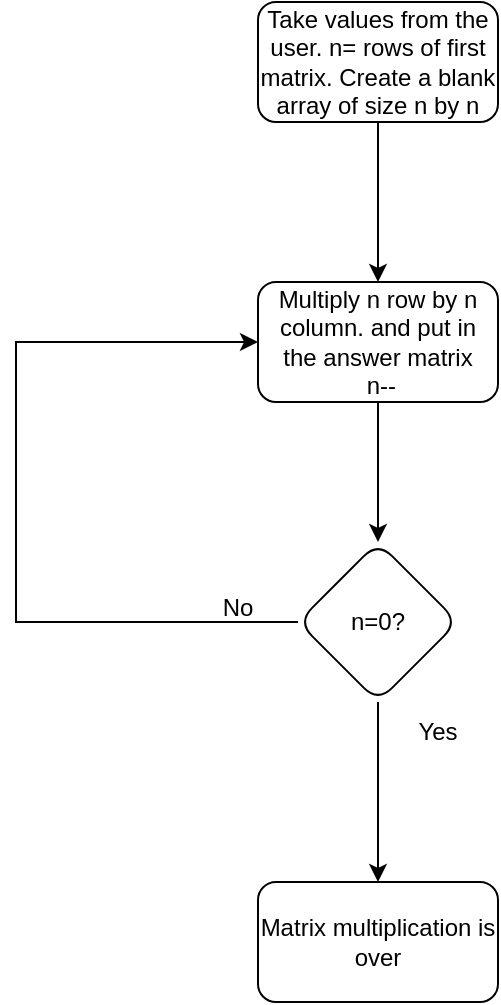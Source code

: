 <mxfile version="16.2.6" type="github">
  <diagram id="C5RBs43oDa-KdzZeNtuy" name="Page-1">
    <mxGraphModel dx="1018" dy="691" grid="1" gridSize="10" guides="1" tooltips="1" connect="1" arrows="1" fold="1" page="1" pageScale="1" pageWidth="827" pageHeight="1169" math="0" shadow="0">
      <root>
        <mxCell id="WIyWlLk6GJQsqaUBKTNV-0" />
        <mxCell id="WIyWlLk6GJQsqaUBKTNV-1" parent="WIyWlLk6GJQsqaUBKTNV-0" />
        <mxCell id="RuFuLWjabWopFW9vj4ai-2" value="" style="edgeStyle=orthogonalEdgeStyle;rounded=0;orthogonalLoop=1;jettySize=auto;html=1;" edge="1" parent="WIyWlLk6GJQsqaUBKTNV-1" source="RuFuLWjabWopFW9vj4ai-0" target="RuFuLWjabWopFW9vj4ai-1">
          <mxGeometry relative="1" as="geometry" />
        </mxCell>
        <mxCell id="RuFuLWjabWopFW9vj4ai-0" value="Take values from the user. n= rows of first matrix. Create a blank array of size n by n" style="rounded=1;whiteSpace=wrap;html=1;" vertex="1" parent="WIyWlLk6GJQsqaUBKTNV-1">
          <mxGeometry x="351" y="330" width="120" height="60" as="geometry" />
        </mxCell>
        <mxCell id="RuFuLWjabWopFW9vj4ai-4" value="" style="edgeStyle=orthogonalEdgeStyle;rounded=0;orthogonalLoop=1;jettySize=auto;html=1;" edge="1" parent="WIyWlLk6GJQsqaUBKTNV-1" source="RuFuLWjabWopFW9vj4ai-1" target="RuFuLWjabWopFW9vj4ai-3">
          <mxGeometry relative="1" as="geometry" />
        </mxCell>
        <mxCell id="RuFuLWjabWopFW9vj4ai-1" value="Multiply n row by n column. and put in the answer matrix&lt;br&gt;&amp;nbsp;n--" style="whiteSpace=wrap;html=1;rounded=1;" vertex="1" parent="WIyWlLk6GJQsqaUBKTNV-1">
          <mxGeometry x="351" y="470" width="120" height="60" as="geometry" />
        </mxCell>
        <mxCell id="RuFuLWjabWopFW9vj4ai-5" style="edgeStyle=orthogonalEdgeStyle;rounded=0;orthogonalLoop=1;jettySize=auto;html=1;entryX=0;entryY=0.5;entryDx=0;entryDy=0;" edge="1" parent="WIyWlLk6GJQsqaUBKTNV-1" source="RuFuLWjabWopFW9vj4ai-3" target="RuFuLWjabWopFW9vj4ai-1">
          <mxGeometry relative="1" as="geometry">
            <Array as="points">
              <mxPoint x="230" y="640" />
              <mxPoint x="230" y="500" />
            </Array>
          </mxGeometry>
        </mxCell>
        <mxCell id="RuFuLWjabWopFW9vj4ai-8" value="" style="edgeStyle=orthogonalEdgeStyle;rounded=0;orthogonalLoop=1;jettySize=auto;html=1;" edge="1" parent="WIyWlLk6GJQsqaUBKTNV-1" source="RuFuLWjabWopFW9vj4ai-3" target="RuFuLWjabWopFW9vj4ai-7">
          <mxGeometry relative="1" as="geometry" />
        </mxCell>
        <mxCell id="RuFuLWjabWopFW9vj4ai-3" value="n=0?" style="rhombus;whiteSpace=wrap;html=1;rounded=1;" vertex="1" parent="WIyWlLk6GJQsqaUBKTNV-1">
          <mxGeometry x="371" y="600" width="80" height="80" as="geometry" />
        </mxCell>
        <mxCell id="RuFuLWjabWopFW9vj4ai-6" value="No" style="text;html=1;strokeColor=none;fillColor=none;align=center;verticalAlign=middle;whiteSpace=wrap;rounded=0;" vertex="1" parent="WIyWlLk6GJQsqaUBKTNV-1">
          <mxGeometry x="311" y="618" width="60" height="30" as="geometry" />
        </mxCell>
        <mxCell id="RuFuLWjabWopFW9vj4ai-7" value="Matrix multiplication is over" style="rounded=1;whiteSpace=wrap;html=1;" vertex="1" parent="WIyWlLk6GJQsqaUBKTNV-1">
          <mxGeometry x="351" y="770" width="120" height="60" as="geometry" />
        </mxCell>
        <mxCell id="RuFuLWjabWopFW9vj4ai-9" value="Yes" style="text;html=1;strokeColor=none;fillColor=none;align=center;verticalAlign=middle;whiteSpace=wrap;rounded=0;" vertex="1" parent="WIyWlLk6GJQsqaUBKTNV-1">
          <mxGeometry x="411" y="680" width="60" height="30" as="geometry" />
        </mxCell>
      </root>
    </mxGraphModel>
  </diagram>
</mxfile>
